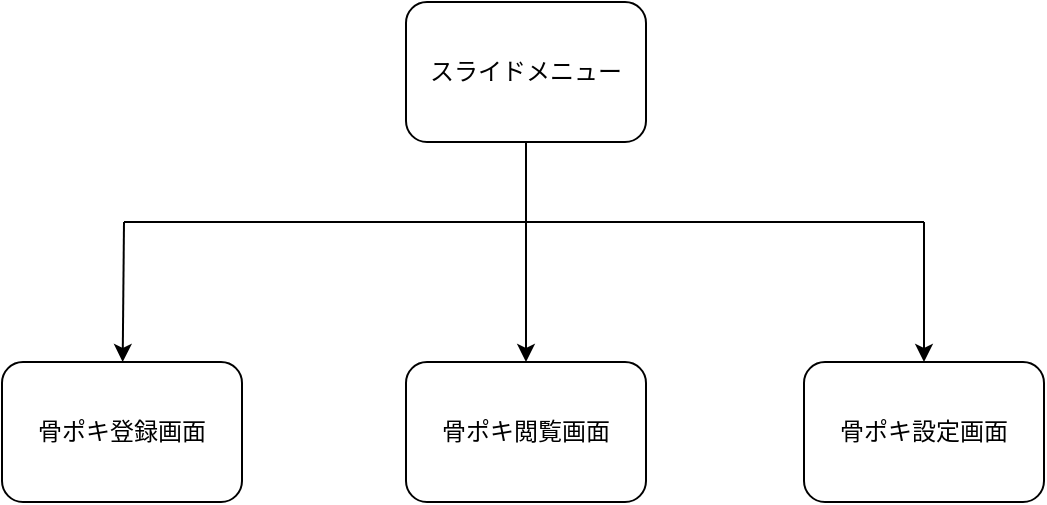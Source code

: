 <mxfile>
    <diagram id="fXcYpVTsbzhmBKzgEPjL" name="ページ1">
        <mxGraphModel dx="1353" dy="1100" grid="1" gridSize="10" guides="1" tooltips="1" connect="1" arrows="1" fold="1" page="1" pageScale="1" pageWidth="1169" pageHeight="827" math="0" shadow="0">
            <root>
                <mxCell id="0"/>
                <mxCell id="1" parent="0"/>
                <mxCell id="2" value="骨ポキ登録画面" style="rounded=1;whiteSpace=wrap;html=1;" vertex="1" parent="1">
                    <mxGeometry x="159" y="230" width="120" height="70" as="geometry"/>
                </mxCell>
                <mxCell id="3" value="骨ポキ閲覧画面" style="rounded=1;whiteSpace=wrap;html=1;" vertex="1" parent="1">
                    <mxGeometry x="361" y="230" width="120" height="70" as="geometry"/>
                </mxCell>
                <mxCell id="4" value="骨ポキ設定画面" style="rounded=1;whiteSpace=wrap;html=1;" vertex="1" parent="1">
                    <mxGeometry x="560" y="230" width="120" height="70" as="geometry"/>
                </mxCell>
                <mxCell id="5" value="スライドメニュー" style="rounded=1;whiteSpace=wrap;html=1;" vertex="1" parent="1">
                    <mxGeometry x="361" y="50" width="120" height="70" as="geometry"/>
                </mxCell>
                <mxCell id="6" value="" style="endArrow=classic;html=1;exitX=0.5;exitY=1;exitDx=0;exitDy=0;entryX=0.5;entryY=0;entryDx=0;entryDy=0;" edge="1" parent="1" source="5" target="3">
                    <mxGeometry width="50" height="50" relative="1" as="geometry">
                        <mxPoint x="540" y="510" as="sourcePoint"/>
                        <mxPoint x="590" y="460" as="targetPoint"/>
                    </mxGeometry>
                </mxCell>
                <mxCell id="7" value="" style="endArrow=none;html=1;" edge="1" parent="1">
                    <mxGeometry width="50" height="50" relative="1" as="geometry">
                        <mxPoint x="220" y="160" as="sourcePoint"/>
                        <mxPoint x="620" y="160" as="targetPoint"/>
                    </mxGeometry>
                </mxCell>
                <mxCell id="8" value="" style="endArrow=classic;html=1;" edge="1" parent="1" target="2">
                    <mxGeometry width="50" height="50" relative="1" as="geometry">
                        <mxPoint x="220" y="160" as="sourcePoint"/>
                        <mxPoint x="280" y="90" as="targetPoint"/>
                    </mxGeometry>
                </mxCell>
                <mxCell id="10" value="" style="endArrow=classic;html=1;entryX=0.5;entryY=0;entryDx=0;entryDy=0;" edge="1" parent="1" target="4">
                    <mxGeometry width="50" height="50" relative="1" as="geometry">
                        <mxPoint x="620" y="160" as="sourcePoint"/>
                        <mxPoint x="229.333" y="240" as="targetPoint"/>
                    </mxGeometry>
                </mxCell>
            </root>
        </mxGraphModel>
    </diagram>
</mxfile>